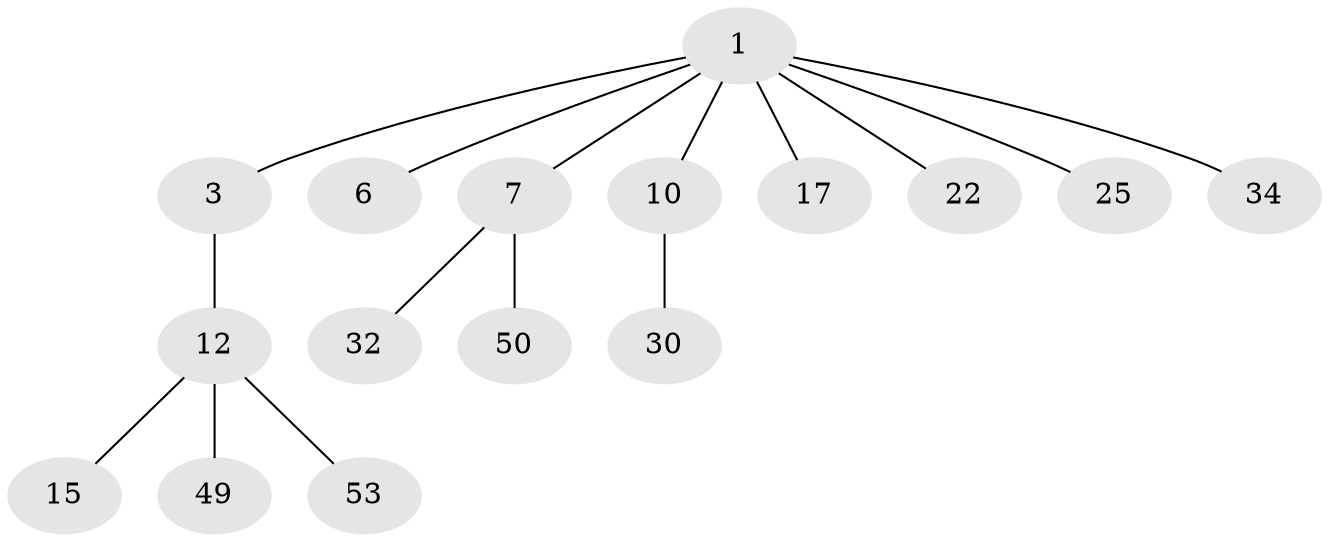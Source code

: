 // original degree distribution, {3: 0.1111111111111111, 8: 0.018518518518518517, 4: 0.09259259259259259, 2: 0.3333333333333333, 1: 0.4444444444444444}
// Generated by graph-tools (version 1.1) at 2025/19/03/04/25 18:19:03]
// undirected, 16 vertices, 15 edges
graph export_dot {
graph [start="1"]
  node [color=gray90,style=filled];
  1 [super="+2+8+5"];
  3 [super="+31+23+4"];
  6 [super="+39+9"];
  7 [super="+24+42+11"];
  10 [super="+27+37+35"];
  12 [super="+13+28+16"];
  15;
  17 [super="+18"];
  22;
  25 [super="+29"];
  30;
  32;
  34;
  49;
  50;
  53;
  1 -- 34;
  1 -- 3;
  1 -- 6;
  1 -- 7;
  1 -- 10;
  1 -- 22;
  1 -- 25;
  1 -- 17;
  3 -- 12;
  7 -- 50;
  7 -- 32;
  10 -- 30;
  12 -- 49;
  12 -- 53;
  12 -- 15;
}
